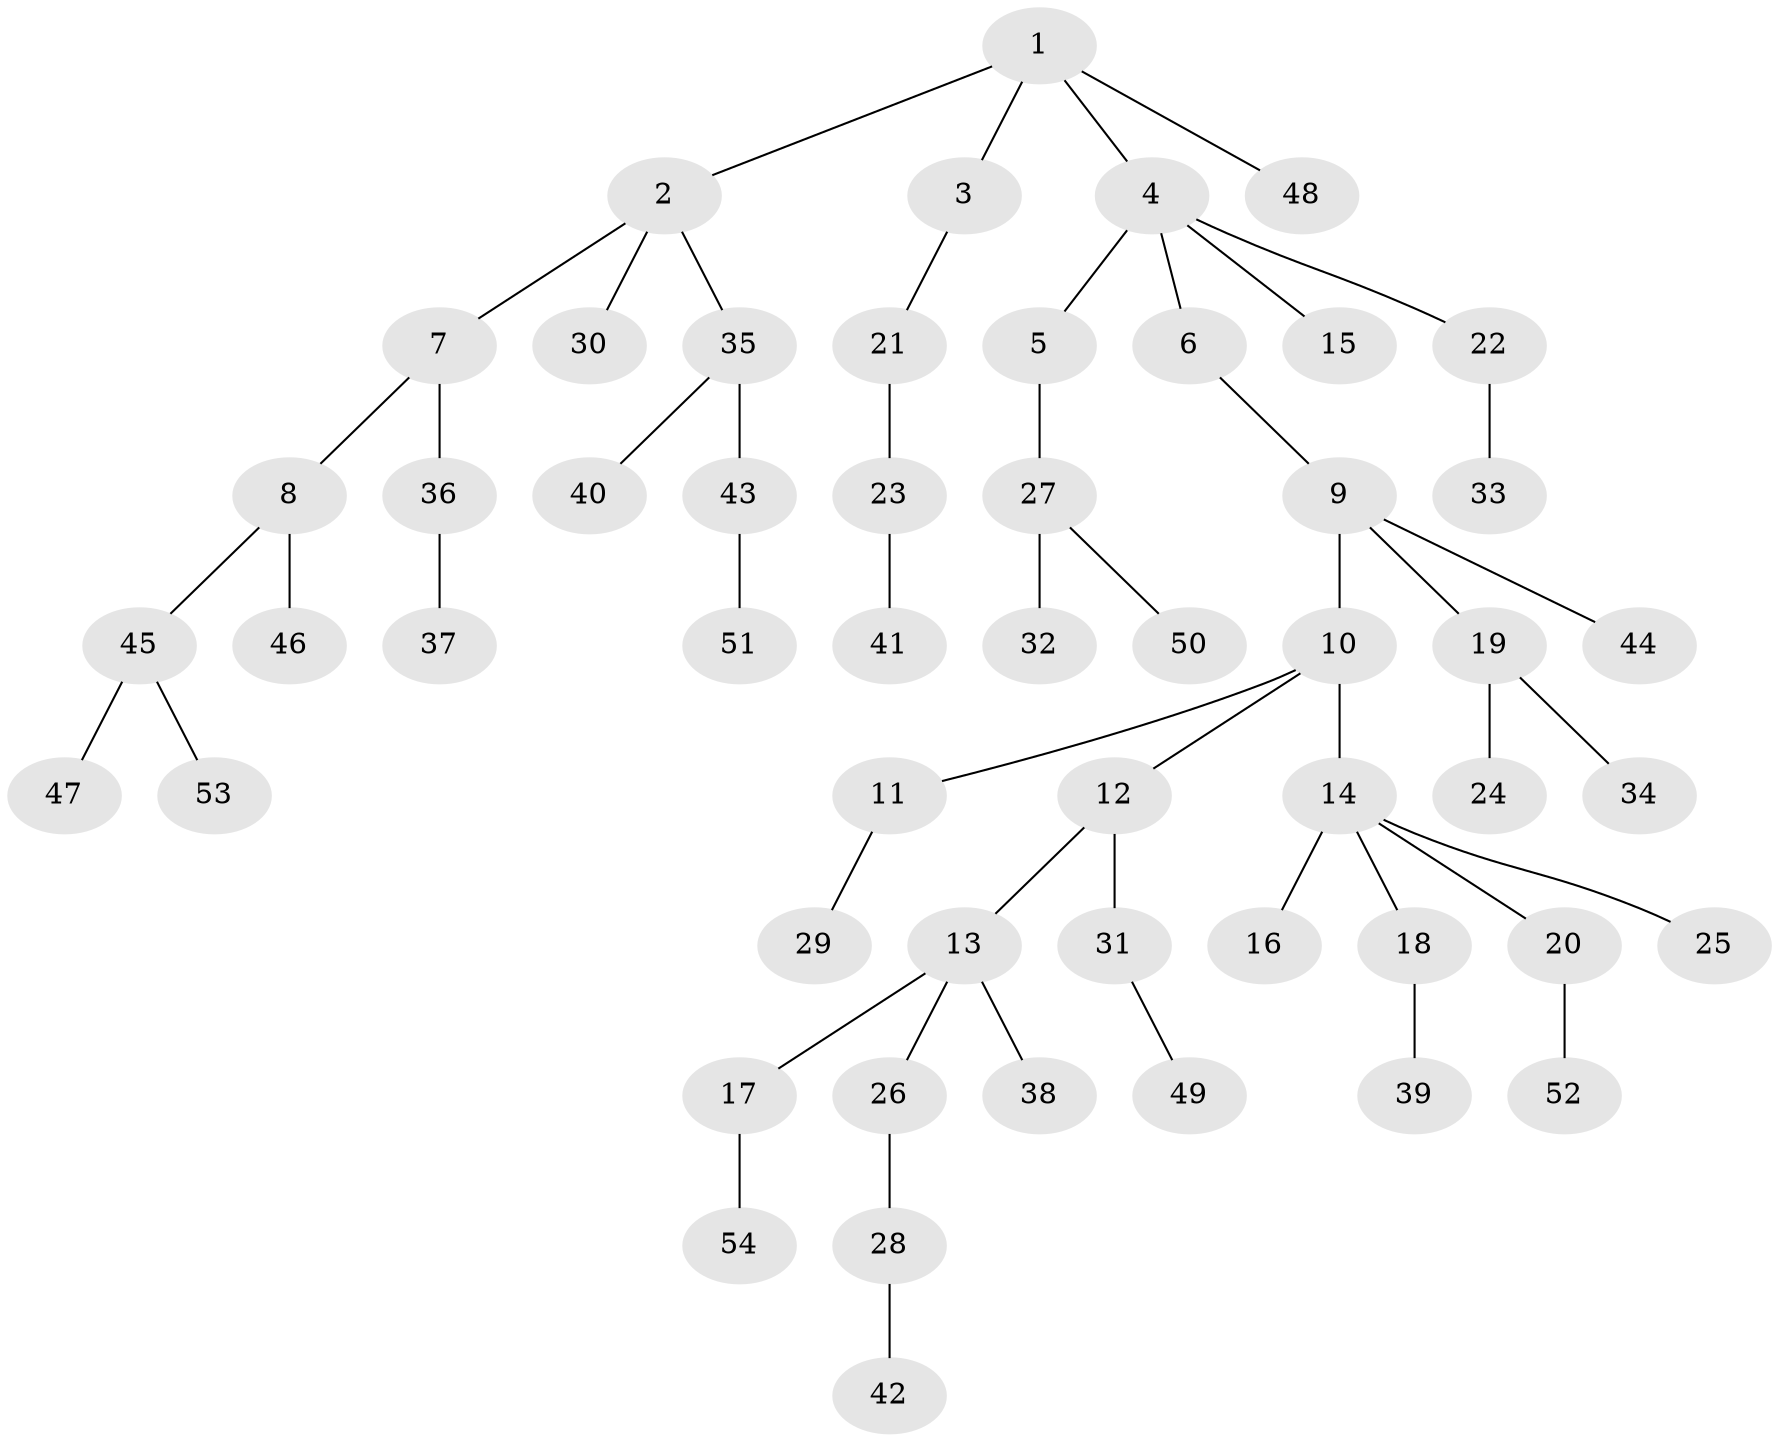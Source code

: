 // Generated by graph-tools (version 1.1) at 2025/36/03/09/25 02:36:58]
// undirected, 54 vertices, 53 edges
graph export_dot {
graph [start="1"]
  node [color=gray90,style=filled];
  1;
  2;
  3;
  4;
  5;
  6;
  7;
  8;
  9;
  10;
  11;
  12;
  13;
  14;
  15;
  16;
  17;
  18;
  19;
  20;
  21;
  22;
  23;
  24;
  25;
  26;
  27;
  28;
  29;
  30;
  31;
  32;
  33;
  34;
  35;
  36;
  37;
  38;
  39;
  40;
  41;
  42;
  43;
  44;
  45;
  46;
  47;
  48;
  49;
  50;
  51;
  52;
  53;
  54;
  1 -- 2;
  1 -- 3;
  1 -- 4;
  1 -- 48;
  2 -- 7;
  2 -- 30;
  2 -- 35;
  3 -- 21;
  4 -- 5;
  4 -- 6;
  4 -- 15;
  4 -- 22;
  5 -- 27;
  6 -- 9;
  7 -- 8;
  7 -- 36;
  8 -- 45;
  8 -- 46;
  9 -- 10;
  9 -- 19;
  9 -- 44;
  10 -- 11;
  10 -- 12;
  10 -- 14;
  11 -- 29;
  12 -- 13;
  12 -- 31;
  13 -- 17;
  13 -- 26;
  13 -- 38;
  14 -- 16;
  14 -- 18;
  14 -- 20;
  14 -- 25;
  17 -- 54;
  18 -- 39;
  19 -- 24;
  19 -- 34;
  20 -- 52;
  21 -- 23;
  22 -- 33;
  23 -- 41;
  26 -- 28;
  27 -- 32;
  27 -- 50;
  28 -- 42;
  31 -- 49;
  35 -- 40;
  35 -- 43;
  36 -- 37;
  43 -- 51;
  45 -- 47;
  45 -- 53;
}
